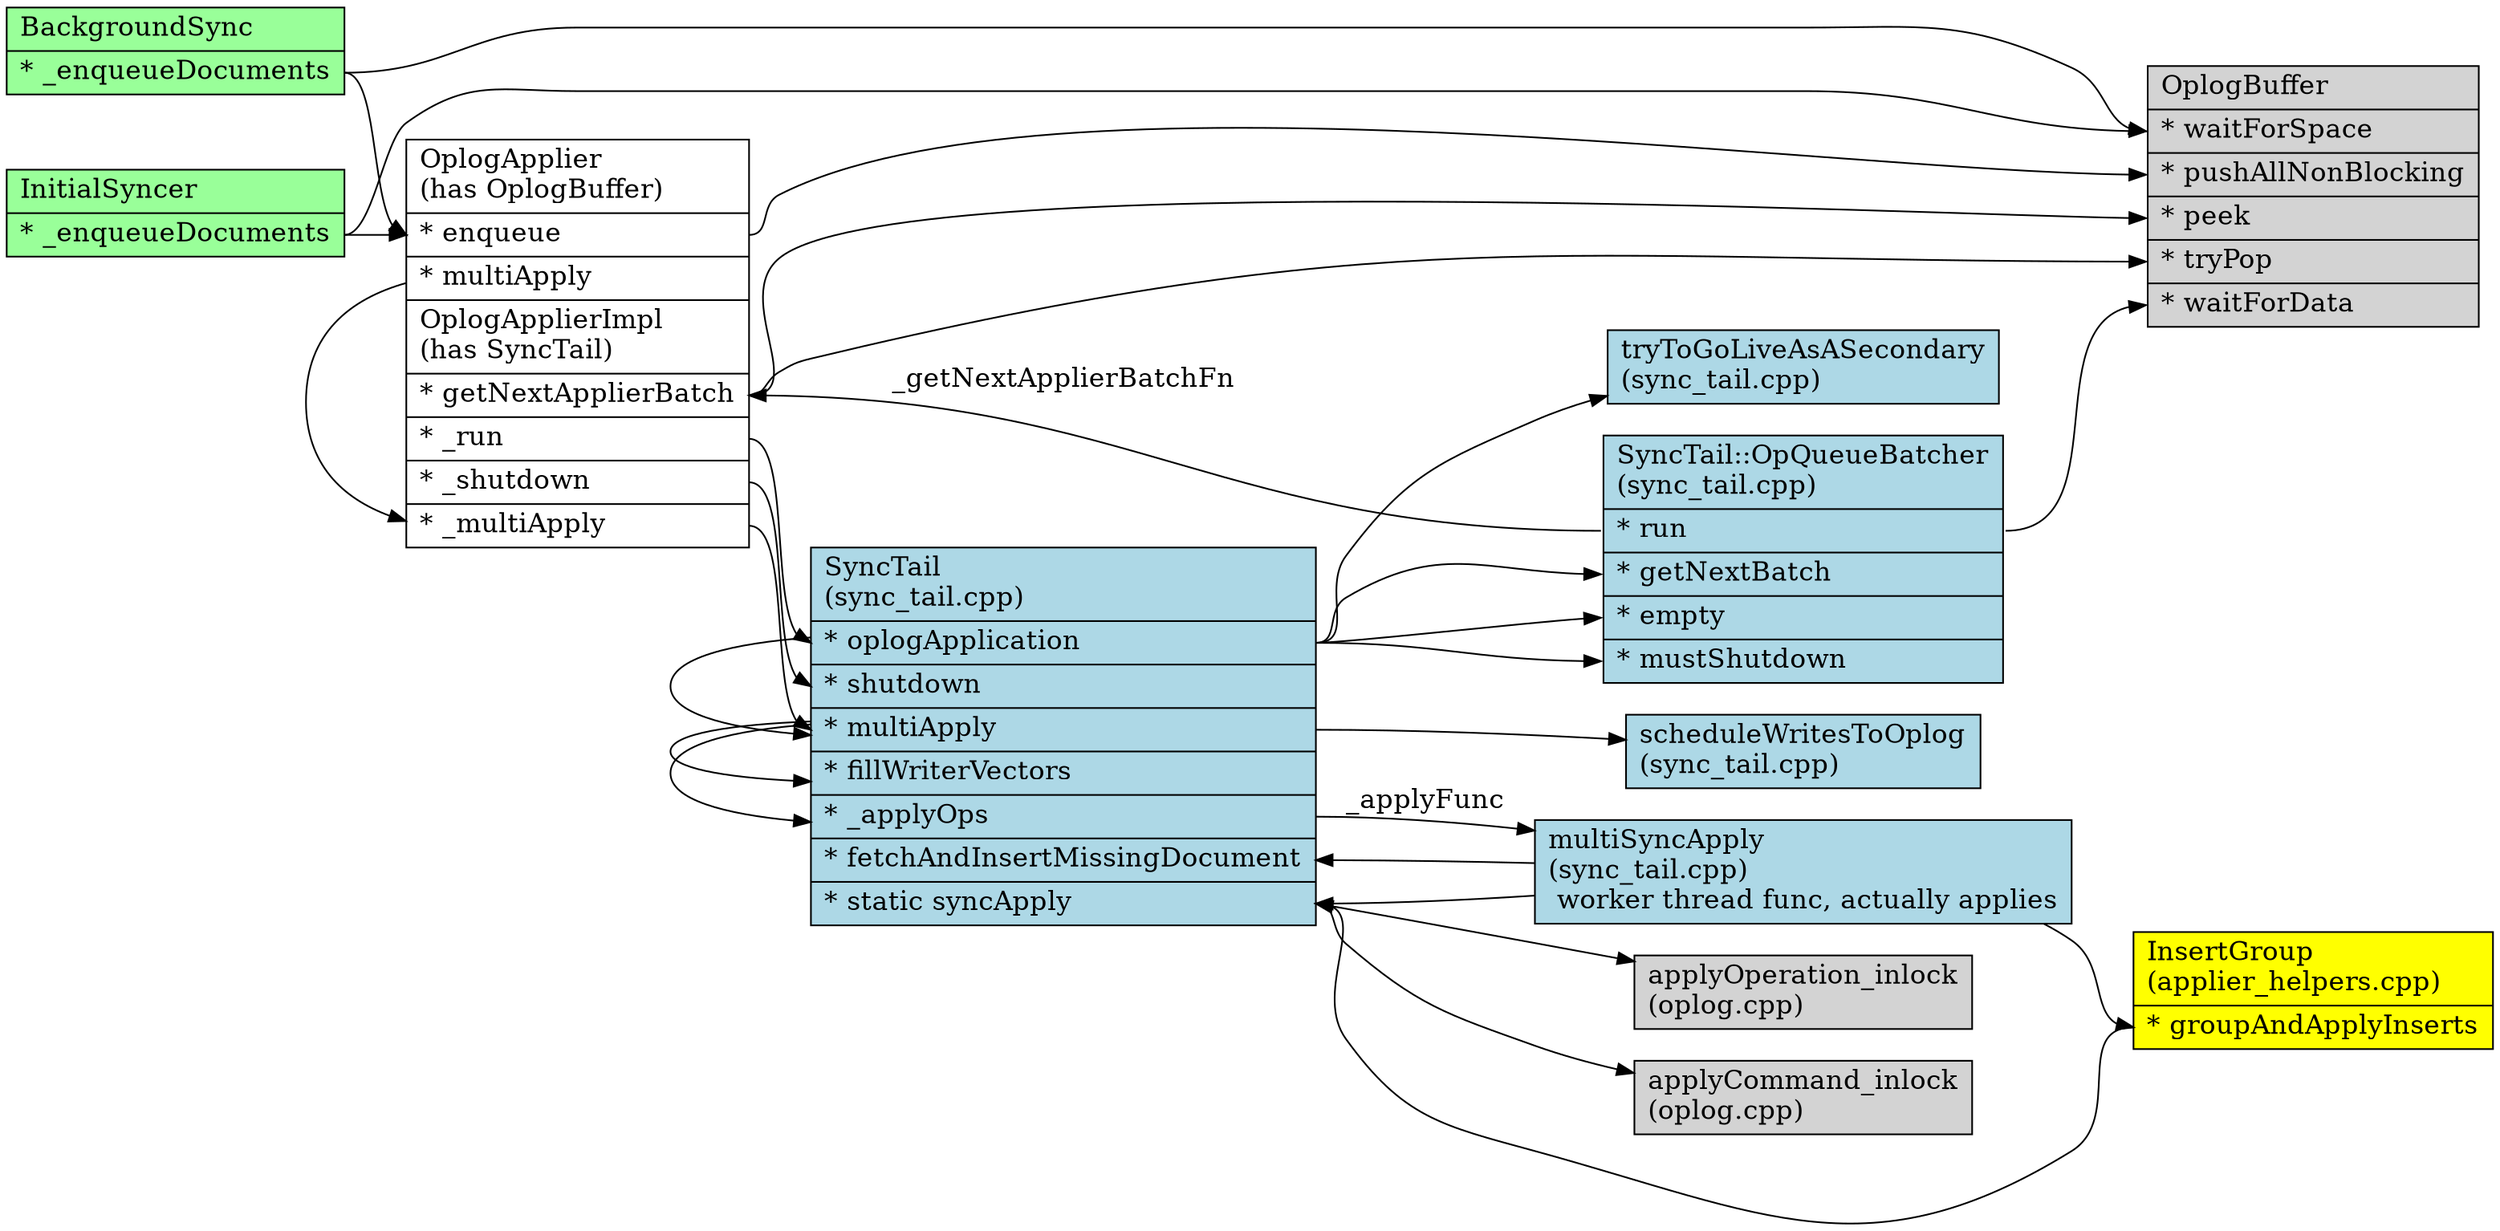 /*

Currently oplog application is split between OplogApplier, SyncTail, applyOps,
transaction_oplog_application.cpp, and oplog.cpp. The OplogApplier is the direction we want to be
moving towards but it wasn't fully completed. We likely will not want to merge everything together,
but we will save ourselves a lot of time in the future if we finish the OplogApplier and make oplog
application code much more straightforward.

*/

digraph g {
graph [
rankdir = "LR";
];
node [
fontsize = "16";
labeljust = "left";
shape = "record";
style = "filled";
];
edge [
fontsize = "16";
];

/*
 * oplog_applier.cpp
 *
 */

"OplogApplier" [
fillcolor = white;
label = "OplogApplier \l(has OplogBuffer)\l|<enqueue> * enqueue\l|<multiApply> * multiApply\l|OplogApplierImpl\l(has SyncTail)\l|<getNextApplierBatch> * getNextApplierBatch\l|<_run> * _run\l|<_shutdown> * _shutdown\l|<_multiApply> * _multiApply\l"
];

OplogApplier:enqueue -> OplogBuffer:pushAllNonBlocking;
OplogApplier:_run -> SyncTail:oplogApplication;
OplogApplier:_shutdown -> SyncTail:shutdown;
OplogApplier:multiApply -> OplogApplier:_multiApply;
OplogApplier:_multiApply -> SyncTail:multiApply;

OplogApplier:getNextApplierBatch -> OplogBuffer:peek [weight=2];
OplogApplier:getNextApplierBatch -> OplogBuffer:tryPop;
"OplogBuffer" [
label = "OplogBuffer\l|<waitForSpace> * waitForSpace\l|<pushAllNonBlocking> * pushAllNonBlocking\l|<peek> * peek\l|<tryPop> * tryPop\l|<waitForData> * waitForData\l"
];

/*
 * synctail_.cpp
 *
 */

"tryToGoLiveAsASecondary" [
fillcolor = "lightblue";
label = "tryToGoLiveAsASecondary\l(sync_tail.cpp)\l";
];

// Has _getNextApplierBatchFn - this is OplogApplier::getNextApplierBatch in oplog_applier.cpp
"OpQueueBatcher" [
fillcolor = "lightblue";
label = "SyncTail::OpQueueBatcher\l(sync_tail.cpp)\l|<run> * run\l|<getNextBatch> * getNextBatch\l|<empty> * empty\l|<mustShutdown> * mustShutdown\l"
];

"SyncTail" [
fillcolor = "lightblue";
label = "SyncTail\l(sync_tail.cpp)\l|<oplogApplication> * oplogApplication\l| <shutdown> * shutdown\l|<multiApply> * multiApply\l|<fillWriterVectors> * fillWriterVectors\l|<_applyOps> * _applyOps\l|<fetchAndInsertMissingDocument> * fetchAndInsertMissingDocument\l|<syncApply> * static syncApply\l";
];

SyncTail:oplogApplication -> OpQueueBatcher:getNextBatch;
SyncTail:oplogApplication -> OpQueueBatcher:empty;
SyncTail:oplogApplication -> OpQueueBatcher:mustShutdown;
SyncTail:oplogApplication -> SyncTail:multiApply;
SyncTail:oplogApplication -> tryToGoLiveAsASecondary;
SyncTail:multiApply -> scheduleWritesToOplog;
SyncTail:multiApply -> SyncTail:_applyOps;
SyncTail:multiApply -> SyncTail:fillWriterVectors;
SyncTail:_applyOps -> multiSyncApply [label=_applyFunc];
SyncTail:syncApply -> applyOperation_inlock;
SyncTail:syncApply -> applyCommand_inlock;

OpQueueBatcher:run -> OplogApplier:getNextApplierBatch [label = _getNextApplierBatchFn];
OpQueueBatcher:run -> OplogBuffer:waitForData;

"multiSyncApply" [
fillcolor = "lightblue";
label = "multiSyncApply\l(sync_tail.cpp)\l  worker thread func, actually applies\l";
];

multiSyncApply -> SyncTail:fetchAndInsertMissingDocument;
multiSyncApply -> SyncTail:syncApply;
multiSyncApply -> InsertGroup:groupAndApplyInserts;

"scheduleWritesToOplog" [
fillcolor = "lightblue";
label = "scheduleWritesToOplog\l(sync_tail.cpp)\l";
];

/*
 * applier_helpers.cpp
 */

"InsertGroup" [
fillcolor = "yellow";
label = "InsertGroup\l(applier_helpers.cpp)\l|<groupAndApplyInserts> * groupAndApplyInserts\l";
];

InsertGroup:groupAndApplyInserts -> SyncTail:syncApply;

/*
 * oplog.cpp
 *
 */

"applyOperation_inlock" [
fillcolor = "lightgray";
label = "applyOperation_inlock\l(oplog.cpp)\l";
];

"applyCommand_inlock" [
fillcolor = "lightgray";
label = "applyCommand_inlock\l(oplog.cpp)\l";
];

/*
 * bgsync.cpp
 *
 */

"BackgroundSync" [
fillcolor = "#99FF99";
label = "BackgroundSync\l|<_enqueueDocuments> * _enqueueDocuments";
]

BackgroundSync:_enqueueDocuments -> OplogBuffer:waitForSpace;
BackgroundSync:_enqueueDocuments -> OplogApplier:enqueue;

"InitialSyncer" [
fillcolor = "#99FF99";
label = "InitialSyncer\l|<_enqueueDocuments> * _enqueueDocuments";
]

InitialSyncer:_enqueueDocuments -> OplogBuffer:waitForSpace;
InitialSyncer:_enqueueDocuments -> OplogApplier:enqueue [weight=2];

}
